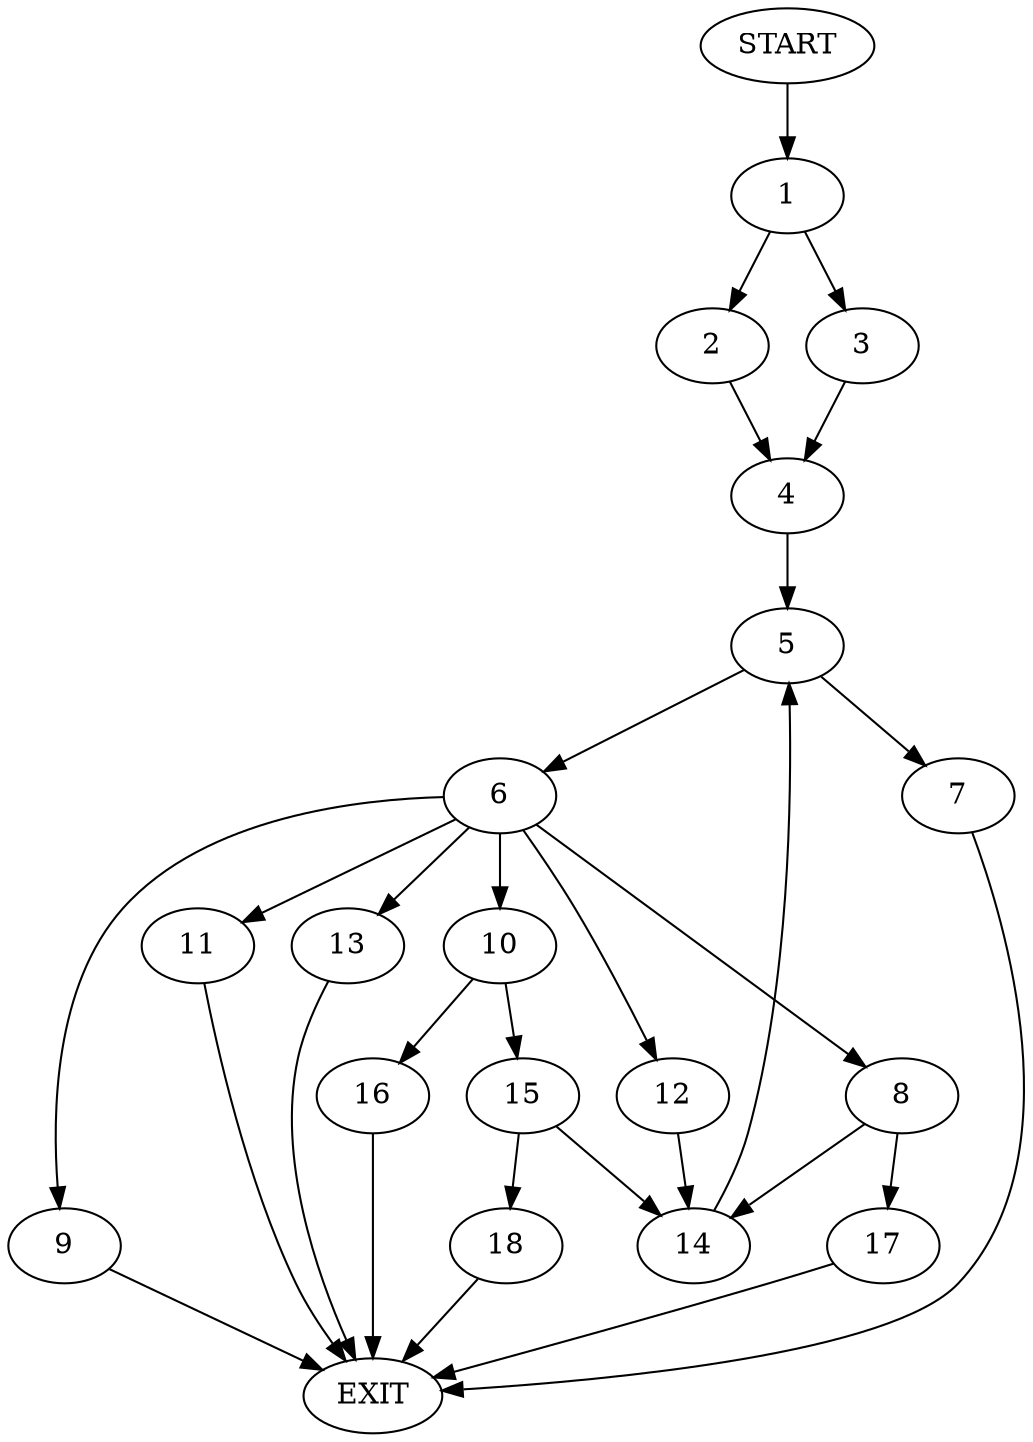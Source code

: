 digraph {
0 [label="START"]
19 [label="EXIT"]
0 -> 1
1 -> 2
1 -> 3
2 -> 4
3 -> 4
4 -> 5
5 -> 6
5 -> 7
7 -> 19
6 -> 8
6 -> 9
6 -> 10
6 -> 11
6 -> 12
6 -> 13
12 -> 14
13 -> 19
9 -> 19
10 -> 15
10 -> 16
11 -> 19
8 -> 14
8 -> 17
14 -> 5
17 -> 19
16 -> 19
15 -> 14
15 -> 18
18 -> 19
}
